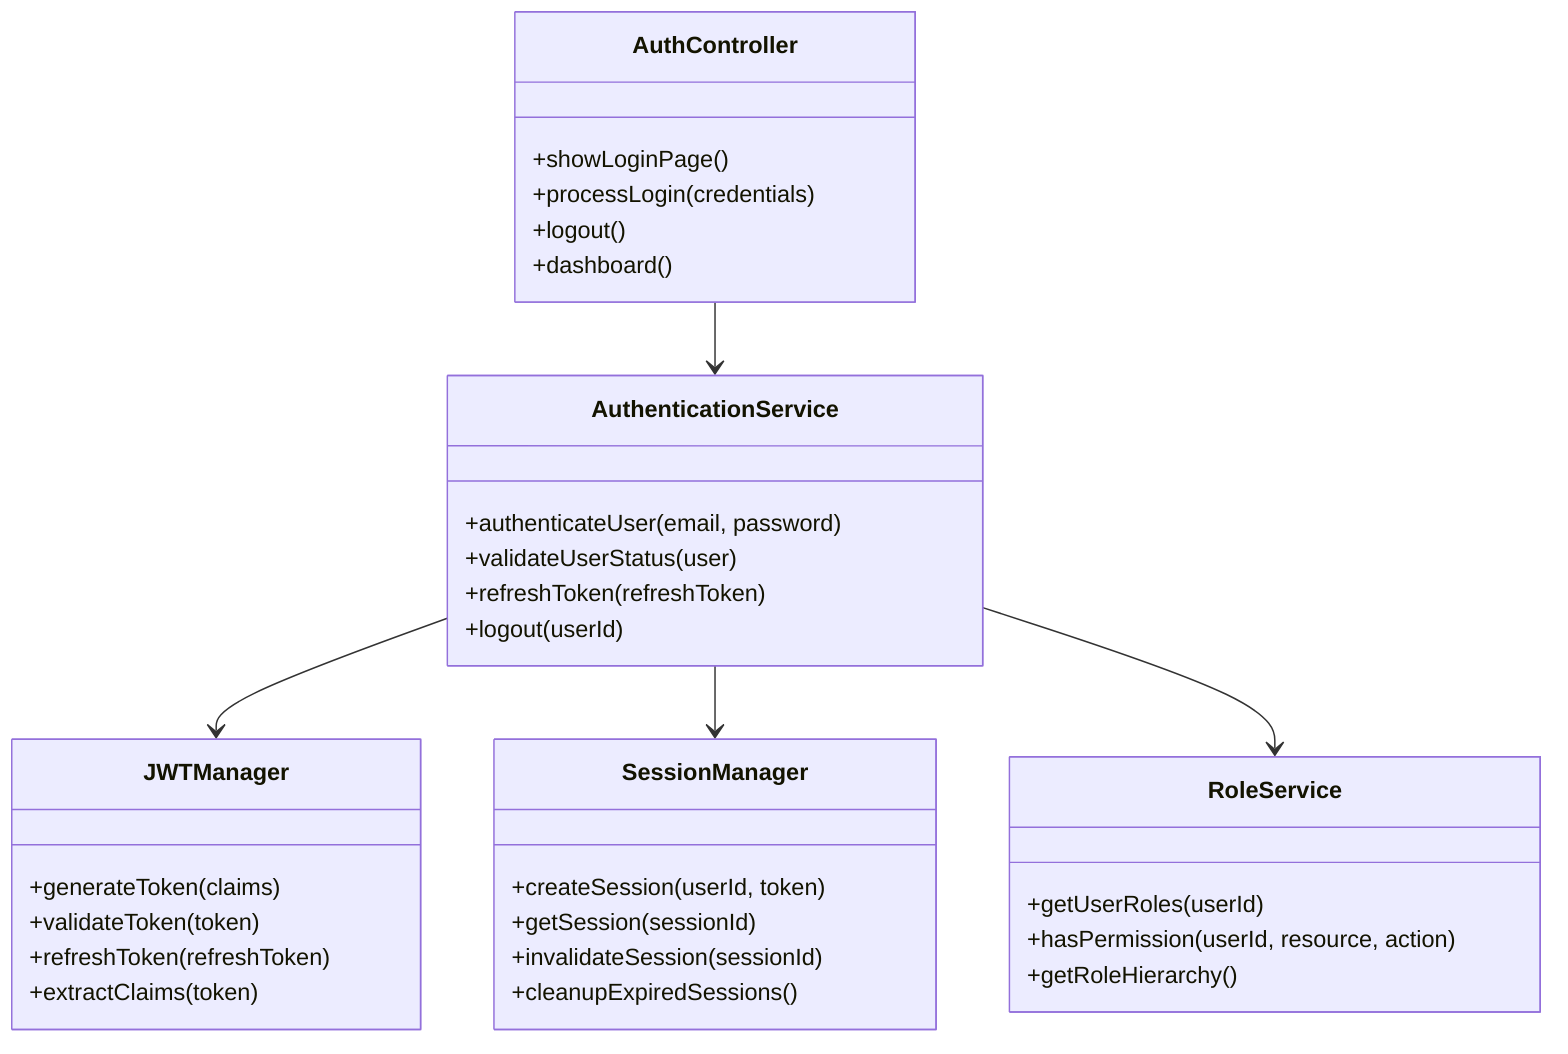 classDiagram
    class AuthController {
        +showLoginPage()
        +processLogin(credentials)
        +logout()
        +dashboard()
    }

    class AuthenticationService {
        +authenticateUser(email, password)
        +validateUserStatus(user)
        +refreshToken(refreshToken)
        +logout(userId)
    }

    class JWTManager {
        +generateToken(claims)
        +validateToken(token)
        +refreshToken(refreshToken)
        +extractClaims(token)
    }

    class SessionManager {
        +createSession(userId, token)
        +getSession(sessionId)
        +invalidateSession(sessionId)
        +cleanupExpiredSessions()
    }

    class RoleService {
        +getUserRoles(userId)
        +hasPermission(userId, resource, action)
        +getRoleHierarchy()
    }

    AuthController --> AuthenticationService
    AuthenticationService --> JWTManager
    AuthenticationService --> SessionManager
    AuthenticationService --> RoleService